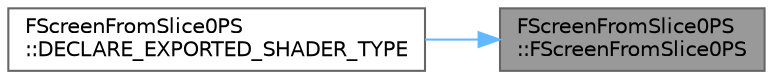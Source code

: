 digraph "FScreenFromSlice0PS::FScreenFromSlice0PS"
{
 // INTERACTIVE_SVG=YES
 // LATEX_PDF_SIZE
  bgcolor="transparent";
  edge [fontname=Helvetica,fontsize=10,labelfontname=Helvetica,labelfontsize=10];
  node [fontname=Helvetica,fontsize=10,shape=box,height=0.2,width=0.4];
  rankdir="RL";
  Node1 [id="Node000001",label="FScreenFromSlice0PS\l::FScreenFromSlice0PS",height=0.2,width=0.4,color="gray40", fillcolor="grey60", style="filled", fontcolor="black",tooltip=" "];
  Node1 -> Node2 [id="edge1_Node000001_Node000002",dir="back",color="steelblue1",style="solid",tooltip=" "];
  Node2 [id="Node000002",label="FScreenFromSlice0PS\l::DECLARE_EXPORTED_SHADER_TYPE",height=0.2,width=0.4,color="grey40", fillcolor="white", style="filled",URL="$d7/d85/classFScreenFromSlice0PS.html#a45fbf3208d179a2009165575b2828dae",tooltip=" "];
}
